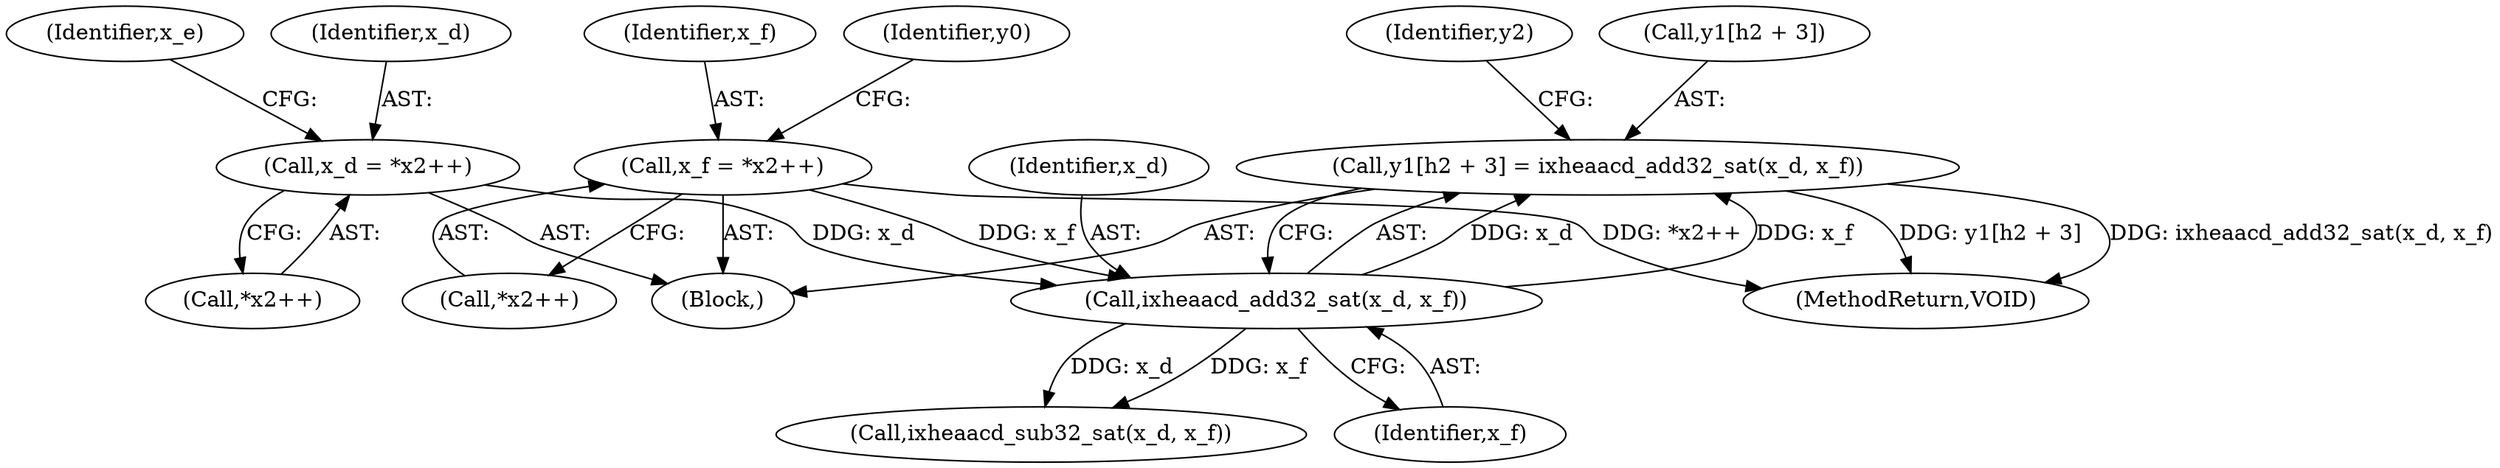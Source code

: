 digraph "0_Android_04e8cd58f075bec5892e369c8deebca9c67e855c@array" {
"1000382" [label="(Call,y1[h2 + 3] = ixheaacd_add32_sat(x_d, x_f))"];
"1000388" [label="(Call,ixheaacd_add32_sat(x_d, x_f))"];
"1000340" [label="(Call,x_d = *x2++)"];
"1000350" [label="(Call,x_f = *x2++)"];
"1000424" [label="(Call,ixheaacd_sub32_sat(x_d, x_f))"];
"1000393" [label="(Identifier,y2)"];
"1000346" [label="(Identifier,x_e)"];
"1000390" [label="(Identifier,x_f)"];
"1000340" [label="(Call,x_d = *x2++)"];
"1000388" [label="(Call,ixheaacd_add32_sat(x_d, x_f))"];
"1000350" [label="(Call,x_f = *x2++)"];
"1000342" [label="(Call,*x2++)"];
"1000389" [label="(Identifier,x_d)"];
"1000352" [label="(Call,*x2++)"];
"1000351" [label="(Identifier,x_f)"];
"1000341" [label="(Identifier,x_d)"];
"1000383" [label="(Call,y1[h2 + 3])"];
"1000357" [label="(Identifier,y0)"];
"1000441" [label="(MethodReturn,VOID)"];
"1000382" [label="(Call,y1[h2 + 3] = ixheaacd_add32_sat(x_d, x_f))"];
"1000203" [label="(Block,)"];
"1000382" -> "1000203"  [label="AST: "];
"1000382" -> "1000388"  [label="CFG: "];
"1000383" -> "1000382"  [label="AST: "];
"1000388" -> "1000382"  [label="AST: "];
"1000393" -> "1000382"  [label="CFG: "];
"1000382" -> "1000441"  [label="DDG: ixheaacd_add32_sat(x_d, x_f)"];
"1000382" -> "1000441"  [label="DDG: y1[h2 + 3]"];
"1000388" -> "1000382"  [label="DDG: x_d"];
"1000388" -> "1000382"  [label="DDG: x_f"];
"1000388" -> "1000390"  [label="CFG: "];
"1000389" -> "1000388"  [label="AST: "];
"1000390" -> "1000388"  [label="AST: "];
"1000340" -> "1000388"  [label="DDG: x_d"];
"1000350" -> "1000388"  [label="DDG: x_f"];
"1000388" -> "1000424"  [label="DDG: x_d"];
"1000388" -> "1000424"  [label="DDG: x_f"];
"1000340" -> "1000203"  [label="AST: "];
"1000340" -> "1000342"  [label="CFG: "];
"1000341" -> "1000340"  [label="AST: "];
"1000342" -> "1000340"  [label="AST: "];
"1000346" -> "1000340"  [label="CFG: "];
"1000350" -> "1000203"  [label="AST: "];
"1000350" -> "1000352"  [label="CFG: "];
"1000351" -> "1000350"  [label="AST: "];
"1000352" -> "1000350"  [label="AST: "];
"1000357" -> "1000350"  [label="CFG: "];
"1000350" -> "1000441"  [label="DDG: *x2++"];
}
